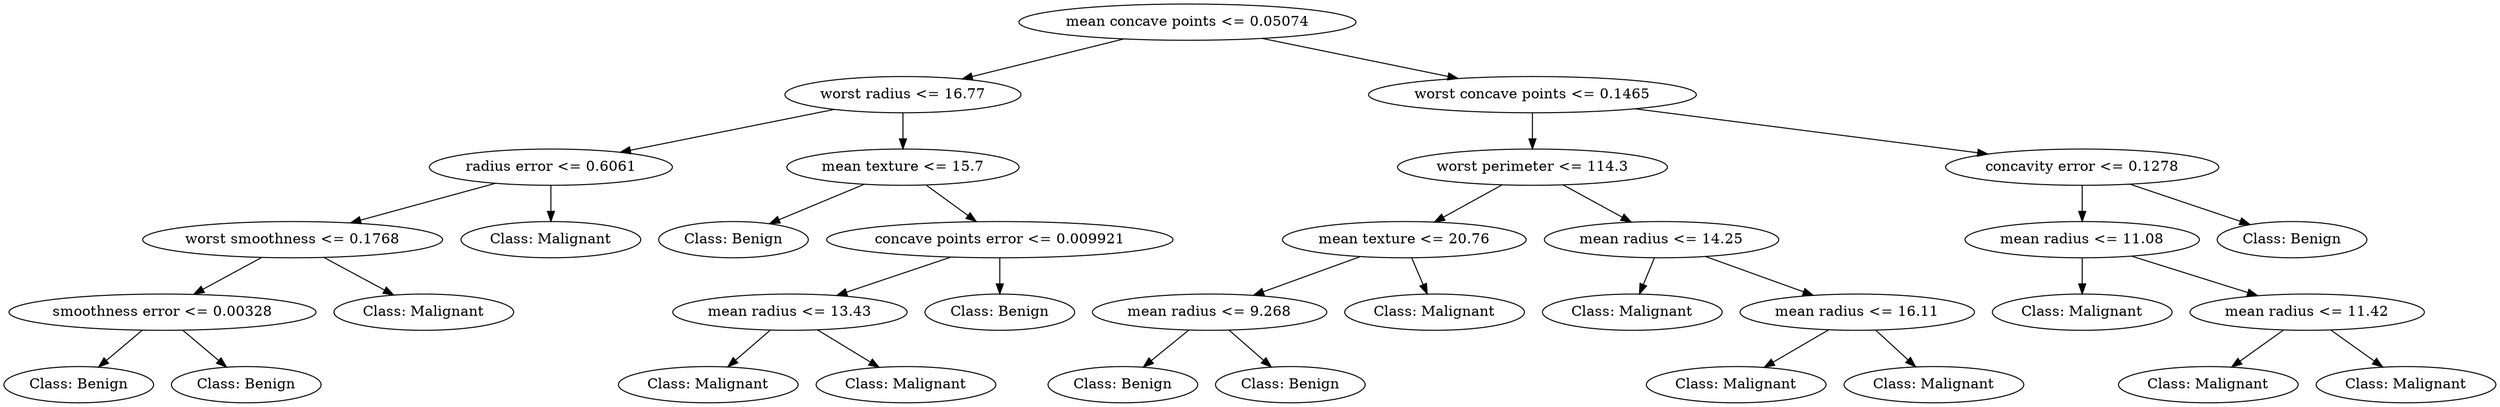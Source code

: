digraph Tree {
    0 [label="mean concave points <= 0.05074"];
    1 [label="worst radius <= 16.77"];
    0 -> 1;
    2 [label="radius error <= 0.6061"];
    1 -> 2;
    3 [label="worst smoothness <= 0.1768"];
    2 -> 3;
    4 [label="smoothness error <= 0.00328"];
    3 -> 4;
    5 [label="Class: Benign"];
    4 -> 5;
    6 [label="Class: Benign"];
    4 -> 6;
    7 [label="Class: Malignant"];
    3 -> 7;
    8 [label="Class: Malignant"];
    2 -> 8;
    9 [label="mean texture <= 15.7"];
    1 -> 9;
    10 [label="Class: Benign"];
    9 -> 10;
    11 [label="concave points error <= 0.009921"];
    9 -> 11;
    12 [label="mean radius <= 13.43"];
    11 -> 12;
    13 [label="Class: Malignant"];
    12 -> 13;
    14 [label="Class: Malignant"];
    12 -> 14;
    15 [label="Class: Benign"];
    11 -> 15;
    16 [label="worst concave points <= 0.1465"];
    0 -> 16;
    17 [label="worst perimeter <= 114.3"];
    16 -> 17;
    18 [label="mean texture <= 20.76"];
    17 -> 18;
    19 [label="mean radius <= 9.268"];
    18 -> 19;
    20 [label="Class: Benign"];
    19 -> 20;
    21 [label="Class: Benign"];
    19 -> 21;
    22 [label="Class: Malignant"];
    18 -> 22;
    23 [label="mean radius <= 14.25"];
    17 -> 23;
    24 [label="Class: Malignant"];
    23 -> 24;
    25 [label="mean radius <= 16.11"];
    23 -> 25;
    26 [label="Class: Malignant"];
    25 -> 26;
    27 [label="Class: Malignant"];
    25 -> 27;
    28 [label="concavity error <= 0.1278"];
    16 -> 28;
    29 [label="mean radius <= 11.08"];
    28 -> 29;
    30 [label="Class: Malignant"];
    29 -> 30;
    31 [label="mean radius <= 11.42"];
    29 -> 31;
    32 [label="Class: Malignant"];
    31 -> 32;
    33 [label="Class: Malignant"];
    31 -> 33;
    34 [label="Class: Benign"];
    28 -> 34;
}